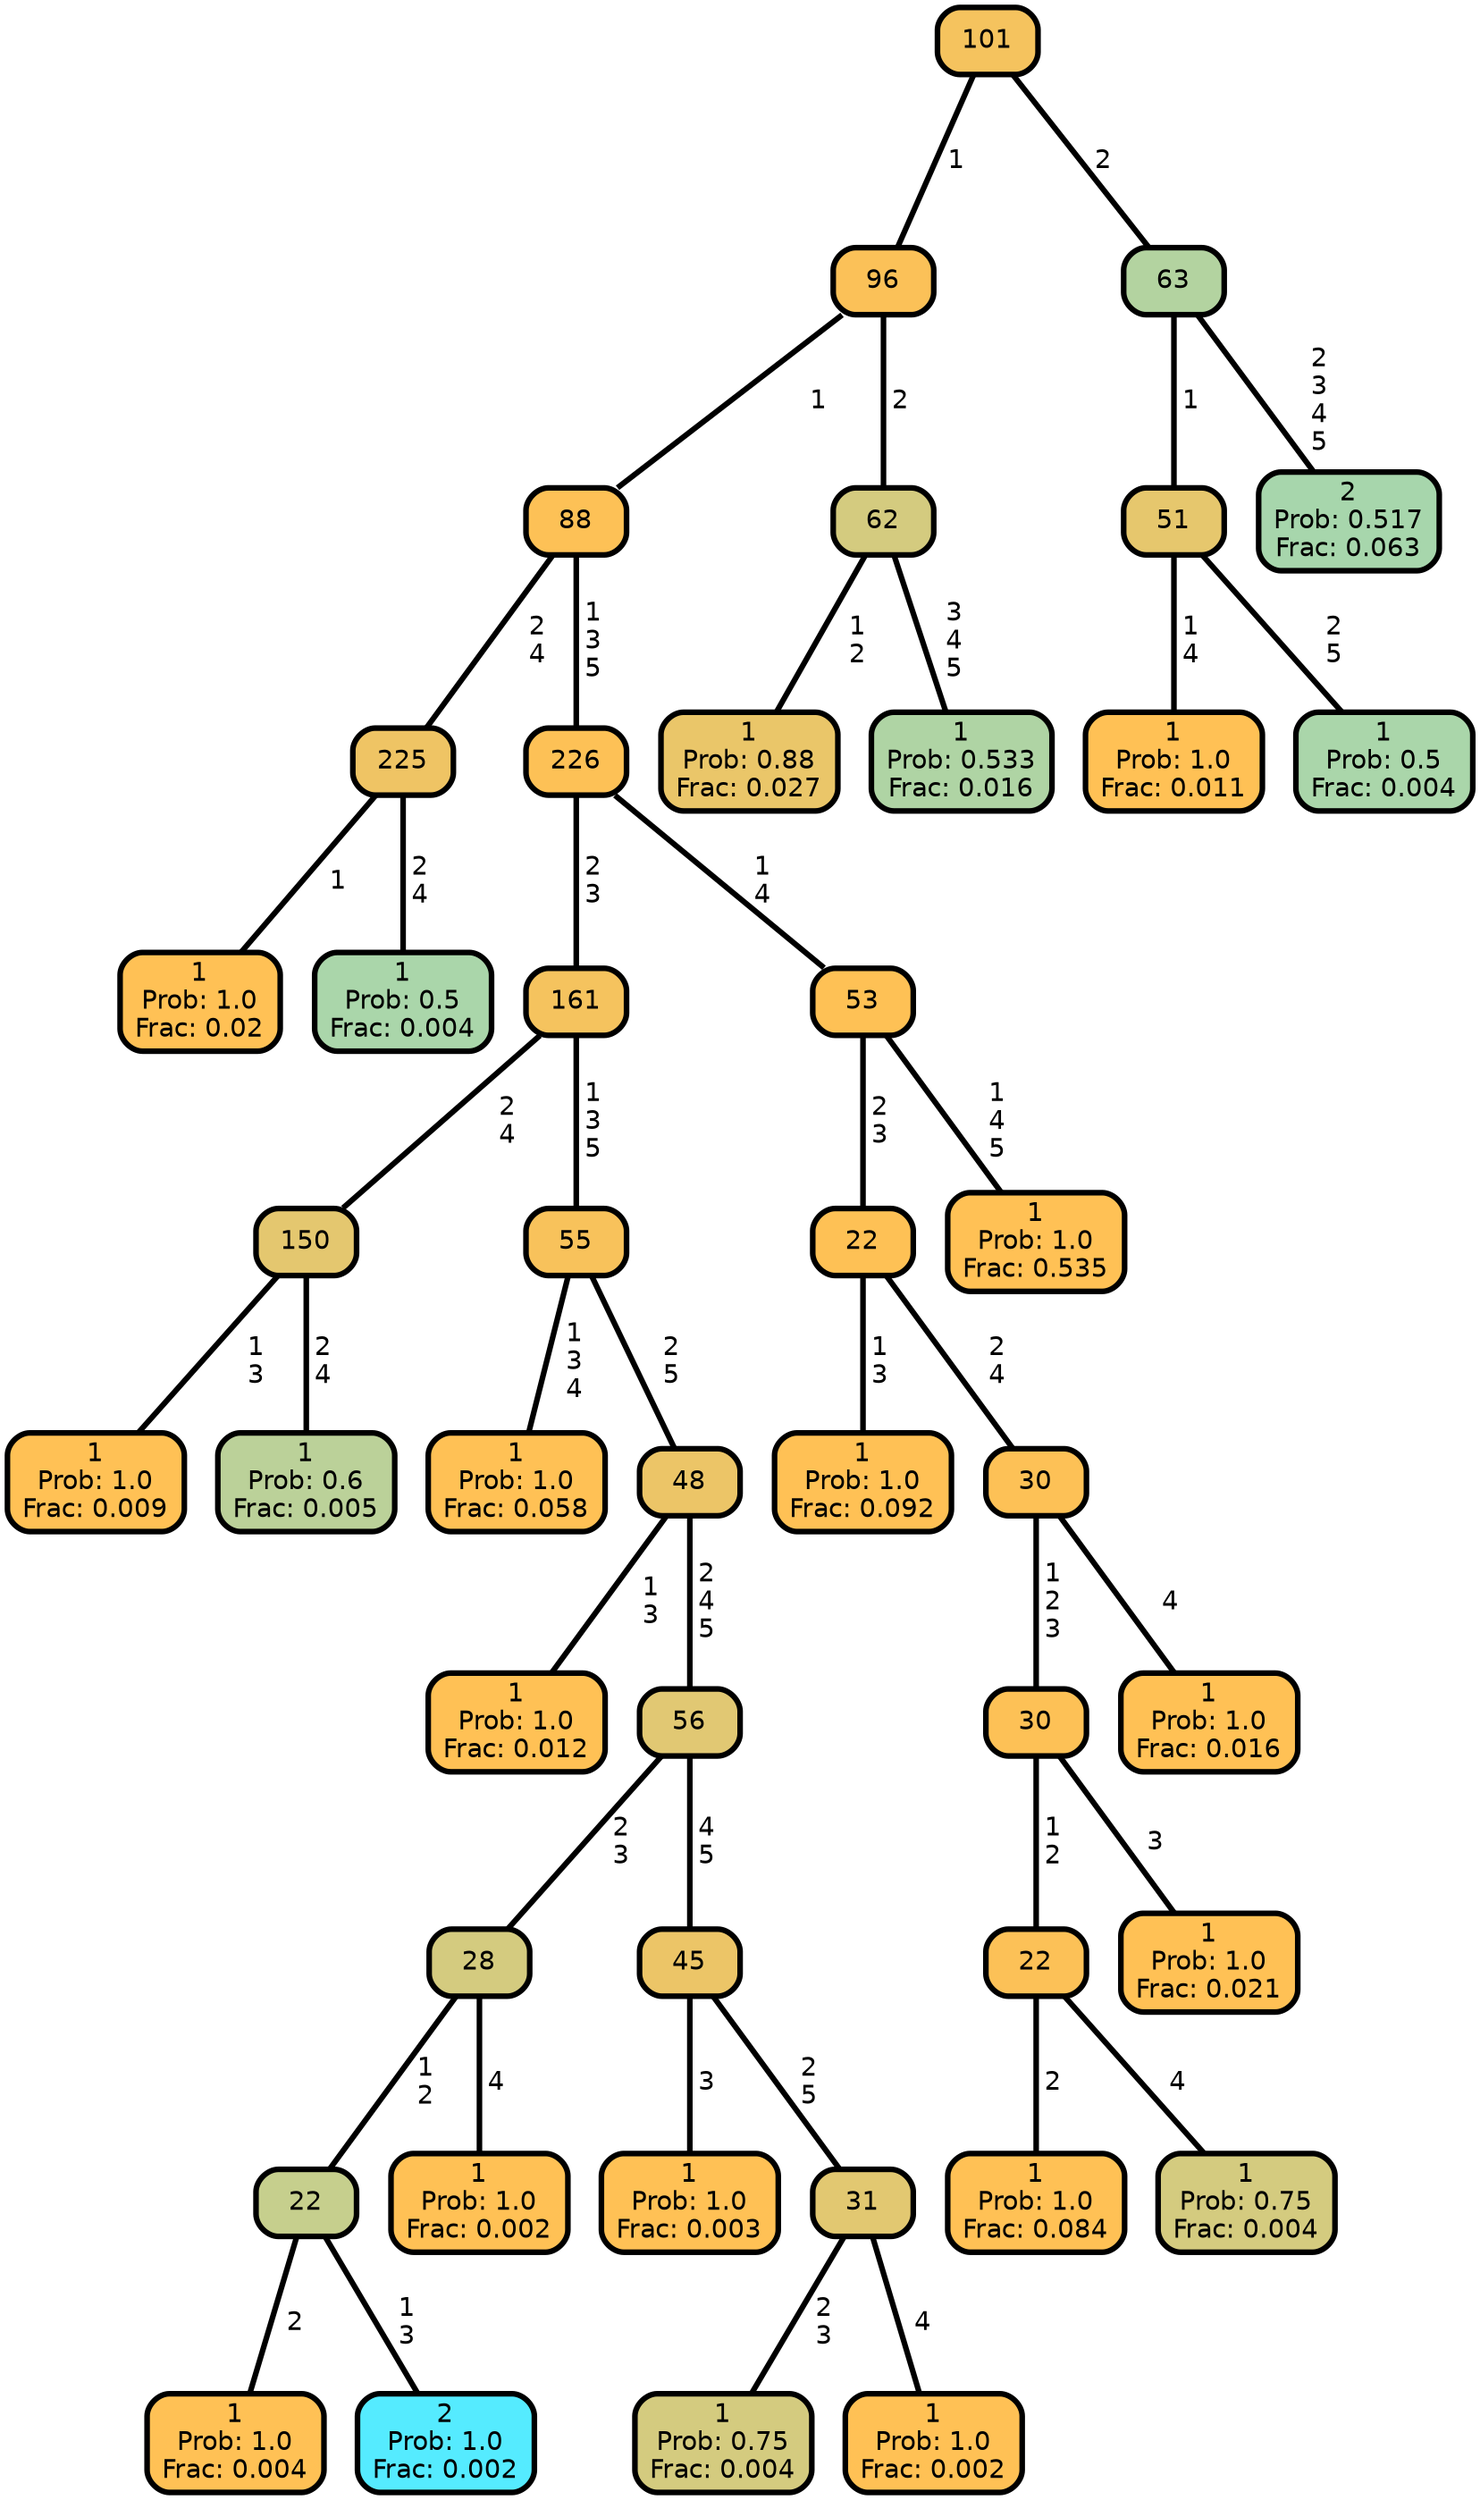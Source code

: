 graph Tree {
node [shape=box, style="filled, rounded",color="black",penwidth="3",fontcolor="black",                 fontname=helvetica] ;
graph [ranksep="0 equally", splines=straight,                 bgcolor=transparent, dpi=200] ;
edge [fontname=helvetica, color=black] ;
0 [label="1
Prob: 1.0
Frac: 0.02", fillcolor="#ffc155"] ;
1 [label="225", fillcolor="#efc464"] ;
2 [label="1
Prob: 0.5
Frac: 0.004", fillcolor="#aad6aa"] ;
3 [label="88", fillcolor="#fdc156"] ;
4 [label="1
Prob: 1.0
Frac: 0.009", fillcolor="#ffc155"] ;
5 [label="150", fillcolor="#e4c76f"] ;
6 [label="1
Prob: 0.6
Frac: 0.005", fillcolor="#bbd199"] ;
7 [label="161", fillcolor="#f5c35e"] ;
8 [label="1
Prob: 1.0
Frac: 0.058", fillcolor="#ffc155"] ;
9 [label="55", fillcolor="#f8c25b"] ;
10 [label="1
Prob: 1.0
Frac: 0.012", fillcolor="#ffc155"] ;
11 [label="48", fillcolor="#ecc567"] ;
12 [label="1
Prob: 1.0
Frac: 0.004", fillcolor="#ffc155"] ;
13 [label="22", fillcolor="#c6cf8d"] ;
14 [label="2
Prob: 1.0
Frac: 0.002", fillcolor="#55ebff"] ;
15 [label="28", fillcolor="#d4cb7f"] ;
16 [label="1
Prob: 1.0
Frac: 0.002", fillcolor="#ffc155"] ;
17 [label="56", fillcolor="#e1c873"] ;
18 [label="1
Prob: 1.0
Frac: 0.003", fillcolor="#ffc155"] ;
19 [label="45", fillcolor="#ecc567"] ;
20 [label="1
Prob: 0.75
Frac: 0.004", fillcolor="#d4cb7f"] ;
21 [label="31", fillcolor="#e2c871"] ;
22 [label="1
Prob: 1.0
Frac: 0.002", fillcolor="#ffc155"] ;
23 [label="226", fillcolor="#fdc156"] ;
24 [label="1
Prob: 1.0
Frac: 0.092", fillcolor="#ffc155"] ;
25 [label="22", fillcolor="#fec155"] ;
26 [label="1
Prob: 1.0
Frac: 0.084", fillcolor="#ffc155"] ;
27 [label="22", fillcolor="#fcc157"] ;
28 [label="1
Prob: 0.75
Frac: 0.004", fillcolor="#d4cb7f"] ;
29 [label="30", fillcolor="#fdc156"] ;
30 [label="1
Prob: 1.0
Frac: 0.021", fillcolor="#ffc155"] ;
31 [label="30", fillcolor="#fdc156"] ;
32 [label="1
Prob: 1.0
Frac: 0.016", fillcolor="#ffc155"] ;
33 [label="53", fillcolor="#fec155"] ;
34 [label="1
Prob: 1.0
Frac: 0.535", fillcolor="#ffc155"] ;
35 [label="96", fillcolor="#fbc158"] ;
36 [label="1
Prob: 0.88
Frac: 0.027", fillcolor="#eac669"] ;
37 [label="62", fillcolor="#d4cb7f"] ;
38 [label="1
Prob: 0.533
Frac: 0.016", fillcolor="#afd4a4"] ;
39 [label="101", fillcolor="#f5c35e"] ;
40 [label="1
Prob: 1.0
Frac: 0.011", fillcolor="#ffc155"] ;
41 [label="51", fillcolor="#e6c76d"] ;
42 [label="1
Prob: 0.5
Frac: 0.004", fillcolor="#aad6aa"] ;
43 [label="63", fillcolor="#b3d3a0"] ;
44 [label="2
Prob: 0.517
Frac: 0.063", fillcolor="#a7d6ac"] ;
1 -- 0 [label=" 1",penwidth=3] ;
1 -- 2 [label=" 2\n 4",penwidth=3] ;
3 -- 1 [label=" 2\n 4",penwidth=3] ;
3 -- 23 [label=" 1\n 3\n 5",penwidth=3] ;
5 -- 4 [label=" 1\n 3",penwidth=3] ;
5 -- 6 [label=" 2\n 4",penwidth=3] ;
7 -- 5 [label=" 2\n 4",penwidth=3] ;
7 -- 9 [label=" 1\n 3\n 5",penwidth=3] ;
9 -- 8 [label=" 1\n 3\n 4",penwidth=3] ;
9 -- 11 [label=" 2\n 5",penwidth=3] ;
11 -- 10 [label=" 1\n 3",penwidth=3] ;
11 -- 17 [label=" 2\n 4\n 5",penwidth=3] ;
13 -- 12 [label=" 2",penwidth=3] ;
13 -- 14 [label=" 1\n 3",penwidth=3] ;
15 -- 13 [label=" 1\n 2",penwidth=3] ;
15 -- 16 [label=" 4",penwidth=3] ;
17 -- 15 [label=" 2\n 3",penwidth=3] ;
17 -- 19 [label=" 4\n 5",penwidth=3] ;
19 -- 18 [label=" 3",penwidth=3] ;
19 -- 21 [label=" 2\n 5",penwidth=3] ;
21 -- 20 [label=" 2\n 3",penwidth=3] ;
21 -- 22 [label=" 4",penwidth=3] ;
23 -- 7 [label=" 2\n 3",penwidth=3] ;
23 -- 33 [label=" 1\n 4",penwidth=3] ;
25 -- 24 [label=" 1\n 3",penwidth=3] ;
25 -- 31 [label=" 2\n 4",penwidth=3] ;
27 -- 26 [label=" 2",penwidth=3] ;
27 -- 28 [label=" 4",penwidth=3] ;
29 -- 27 [label=" 1\n 2",penwidth=3] ;
29 -- 30 [label=" 3",penwidth=3] ;
31 -- 29 [label=" 1\n 2\n 3",penwidth=3] ;
31 -- 32 [label=" 4",penwidth=3] ;
33 -- 25 [label=" 2\n 3",penwidth=3] ;
33 -- 34 [label=" 1\n 4\n 5",penwidth=3] ;
35 -- 3 [label=" 1",penwidth=3] ;
35 -- 37 [label=" 2",penwidth=3] ;
37 -- 36 [label=" 1\n 2",penwidth=3] ;
37 -- 38 [label=" 3\n 4\n 5",penwidth=3] ;
39 -- 35 [label=" 1",penwidth=3] ;
39 -- 43 [label=" 2",penwidth=3] ;
41 -- 40 [label=" 1\n 4",penwidth=3] ;
41 -- 42 [label=" 2\n 5",penwidth=3] ;
43 -- 41 [label=" 1",penwidth=3] ;
43 -- 44 [label=" 2\n 3\n 4\n 5",penwidth=3] ;
{rank = same;}}